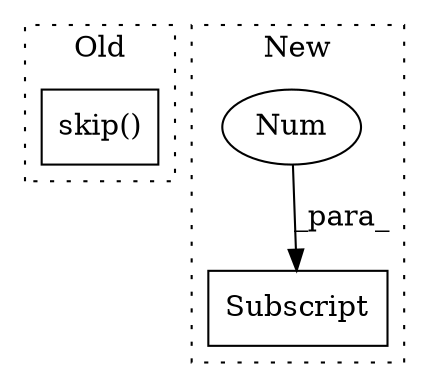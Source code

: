 digraph G {
subgraph cluster0 {
1 [label="skip()" a="75" s="11516" l="13" shape="box"];
label = "Old";
style="dotted";
}
subgraph cluster1 {
2 [label="Subscript" a="63" s="10999,0" l="8,0" shape="box"];
3 [label="Num" a="76" s="11005" l="1" shape="ellipse"];
label = "New";
style="dotted";
}
3 -> 2 [label="_para_"];
}